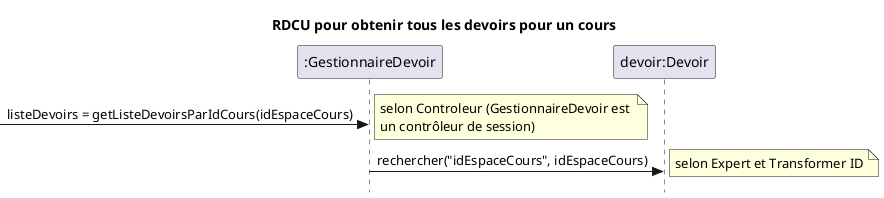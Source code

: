 @startuml
skinparam style strictuml
skinparam defaultfontname Verdana
title RDCU pour obtenir tous les devoirs pour un cours
participant ":GestionnaireDevoir" as gd
participant "devoir:Devoir" as d

-> gd : listeDevoirs = getListeDevoirsParIdCours(idEspaceCours)
note right : selon Controleur (GestionnaireDevoir est \nun contrôleur de session)
gd->d : rechercher("idEspaceCours", idEspaceCours)
note right : selon Expert et Transformer ID


@enduml
